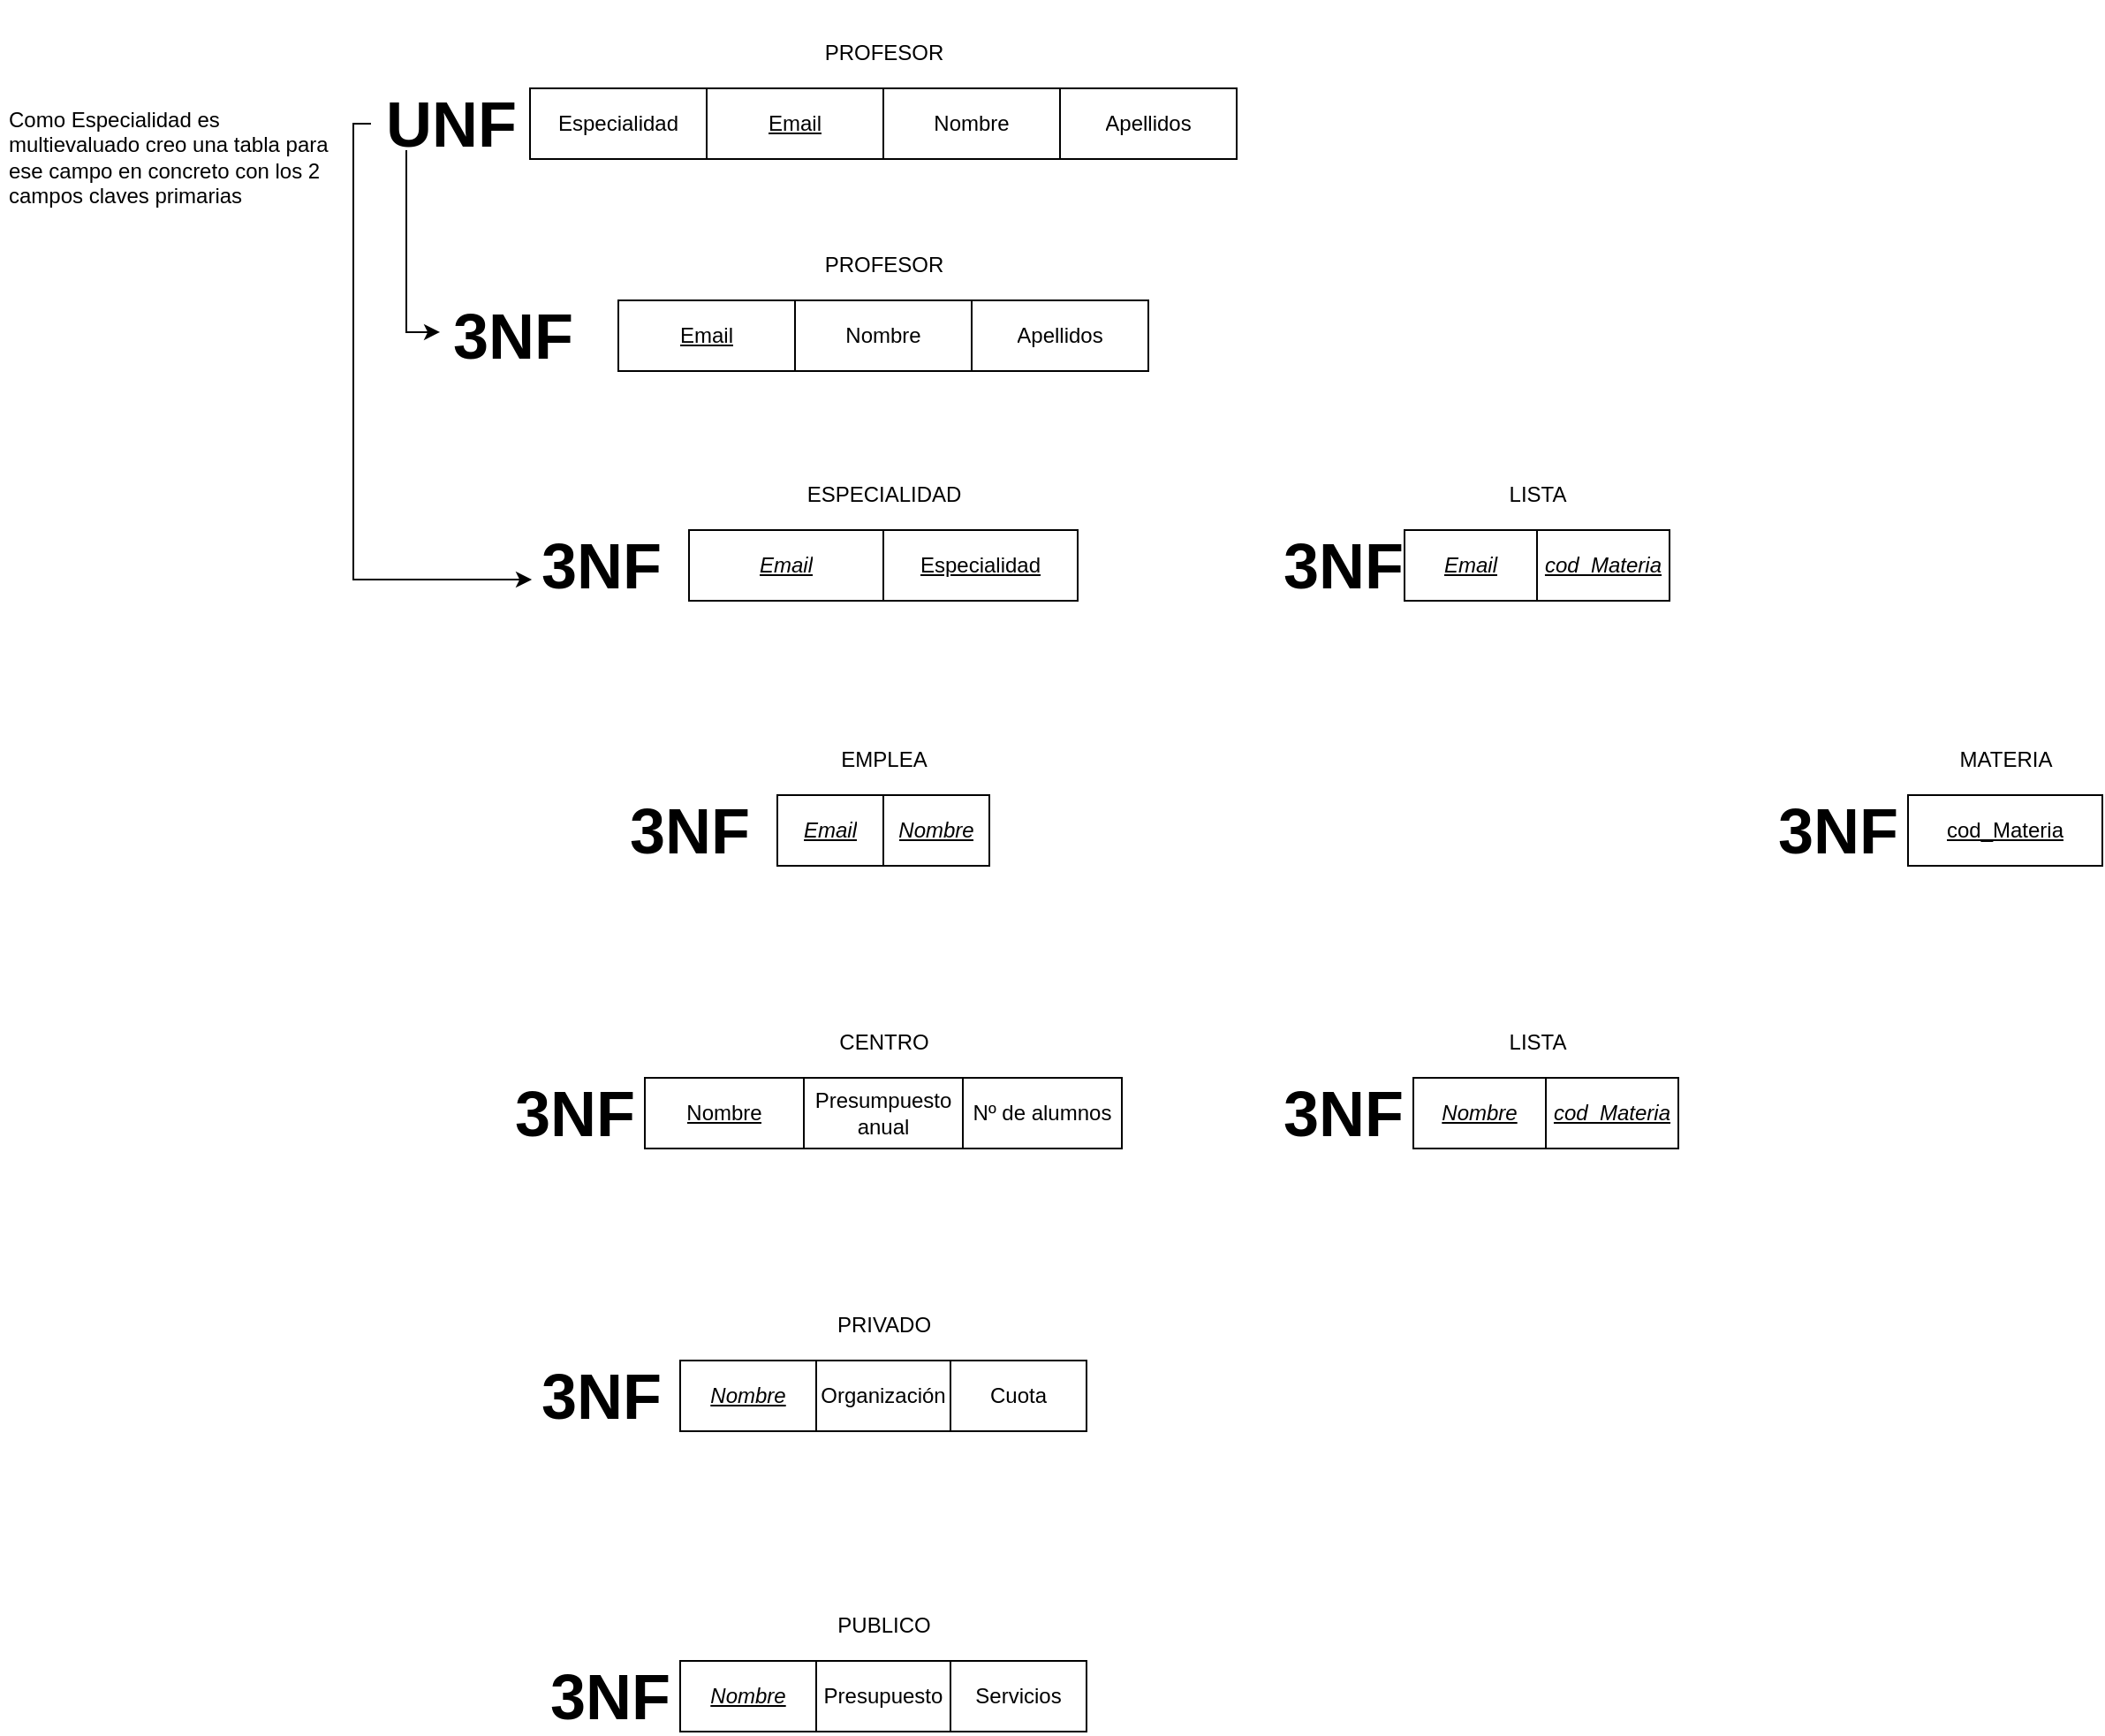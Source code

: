 <mxfile version="14.5.1" type="device"><diagram id="4pAPitH2-6WFroRMAYHO" name="Página-1"><mxGraphModel dx="2908" dy="1174" grid="1" gridSize="10" guides="1" tooltips="1" connect="1" arrows="1" fold="1" page="1" pageScale="1" pageWidth="827" pageHeight="1169" math="0" shadow="0"><root><mxCell id="0"/><mxCell id="1" parent="0"/><mxCell id="1xYmFwgYvqGnRhtM-WN7-1" value="" style="shape=table;html=1;whiteSpace=wrap;startSize=0;container=1;collapsible=0;childLayout=tableLayout;" parent="1" vertex="1"><mxGeometry x="170" y="230" width="300" height="40" as="geometry"/></mxCell><mxCell id="1xYmFwgYvqGnRhtM-WN7-2" value="" style="shape=partialRectangle;html=1;whiteSpace=wrap;collapsible=0;dropTarget=0;pointerEvents=0;fillColor=none;top=0;left=0;bottom=0;right=0;points=[[0,0.5],[1,0.5]];portConstraint=eastwest;" parent="1xYmFwgYvqGnRhtM-WN7-1" vertex="1"><mxGeometry width="300" height="40" as="geometry"/></mxCell><mxCell id="1xYmFwgYvqGnRhtM-WN7-4" value="&lt;u&gt;Email&lt;/u&gt;" style="shape=partialRectangle;html=1;whiteSpace=wrap;connectable=0;overflow=hidden;fillColor=none;top=0;left=0;bottom=0;right=0;" parent="1xYmFwgYvqGnRhtM-WN7-2" vertex="1"><mxGeometry width="100" height="40" as="geometry"/></mxCell><mxCell id="1xYmFwgYvqGnRhtM-WN7-5" value="&lt;span&gt;Nombre&lt;/span&gt;" style="shape=partialRectangle;html=1;whiteSpace=wrap;connectable=0;overflow=hidden;fillColor=none;top=0;left=0;bottom=0;right=0;" parent="1xYmFwgYvqGnRhtM-WN7-2" vertex="1"><mxGeometry x="100" width="100" height="40" as="geometry"/></mxCell><mxCell id="1xYmFwgYvqGnRhtM-WN7-6" value="&lt;span&gt;Apellidos&lt;/span&gt;" style="shape=partialRectangle;html=1;whiteSpace=wrap;connectable=0;overflow=hidden;fillColor=none;top=0;left=0;bottom=0;right=0;" parent="1xYmFwgYvqGnRhtM-WN7-2" vertex="1"><mxGeometry x="200" width="100" height="40" as="geometry"/></mxCell><mxCell id="1xYmFwgYvqGnRhtM-WN7-7" value="PROFESOR" style="text;html=1;align=center;verticalAlign=middle;resizable=0;points=[];autosize=1;" parent="1" vertex="1"><mxGeometry x="280" y="200" width="80" height="20" as="geometry"/></mxCell><mxCell id="1xYmFwgYvqGnRhtM-WN7-8" value="" style="shape=table;html=1;whiteSpace=wrap;startSize=0;container=1;collapsible=0;childLayout=tableLayout;" parent="1" vertex="1"><mxGeometry x="260" y="510" width="120" height="40" as="geometry"/></mxCell><mxCell id="1xYmFwgYvqGnRhtM-WN7-9" value="" style="shape=partialRectangle;html=1;whiteSpace=wrap;collapsible=0;dropTarget=0;pointerEvents=0;fillColor=none;top=0;left=0;bottom=0;right=0;points=[[0,0.5],[1,0.5]];portConstraint=eastwest;" parent="1xYmFwgYvqGnRhtM-WN7-8" vertex="1"><mxGeometry width="120" height="40" as="geometry"/></mxCell><mxCell id="1xYmFwgYvqGnRhtM-WN7-10" value="&lt;u&gt;&lt;i&gt;Email&lt;/i&gt;&lt;/u&gt;" style="shape=partialRectangle;html=1;whiteSpace=wrap;connectable=0;overflow=hidden;fillColor=none;top=0;left=0;bottom=0;right=0;" parent="1xYmFwgYvqGnRhtM-WN7-9" vertex="1"><mxGeometry width="60" height="40" as="geometry"/></mxCell><mxCell id="1xYmFwgYvqGnRhtM-WN7-11" value="&lt;u&gt;&lt;i&gt;Nombre&lt;/i&gt;&lt;/u&gt;" style="shape=partialRectangle;html=1;whiteSpace=wrap;connectable=0;overflow=hidden;fillColor=none;top=0;left=0;bottom=0;right=0;" parent="1xYmFwgYvqGnRhtM-WN7-9" vertex="1"><mxGeometry x="60" width="60" height="40" as="geometry"/></mxCell><mxCell id="1xYmFwgYvqGnRhtM-WN7-12" value="EMPLEA" style="text;html=1;align=center;verticalAlign=middle;resizable=0;points=[];autosize=1;" parent="1" vertex="1"><mxGeometry x="290" y="480" width="60" height="20" as="geometry"/></mxCell><mxCell id="1xYmFwgYvqGnRhtM-WN7-18" value="" style="shape=table;html=1;whiteSpace=wrap;startSize=0;container=1;collapsible=0;childLayout=tableLayout;" parent="1" vertex="1"><mxGeometry x="185" y="670" width="270" height="40" as="geometry"/></mxCell><mxCell id="1xYmFwgYvqGnRhtM-WN7-19" value="" style="shape=partialRectangle;html=1;whiteSpace=wrap;collapsible=0;dropTarget=0;pointerEvents=0;fillColor=none;top=0;left=0;bottom=0;right=0;points=[[0,0.5],[1,0.5]];portConstraint=eastwest;" parent="1xYmFwgYvqGnRhtM-WN7-18" vertex="1"><mxGeometry width="270" height="40" as="geometry"/></mxCell><mxCell id="1xYmFwgYvqGnRhtM-WN7-20" value="&lt;u&gt;Nombre&lt;/u&gt;" style="shape=partialRectangle;html=1;whiteSpace=wrap;connectable=0;overflow=hidden;fillColor=none;top=0;left=0;bottom=0;right=0;" parent="1xYmFwgYvqGnRhtM-WN7-19" vertex="1"><mxGeometry width="90" height="40" as="geometry"/></mxCell><mxCell id="1xYmFwgYvqGnRhtM-WN7-21" value="&lt;span&gt;Presumpuesto anual&lt;/span&gt;" style="shape=partialRectangle;html=1;whiteSpace=wrap;connectable=0;overflow=hidden;fillColor=none;top=0;left=0;bottom=0;right=0;" parent="1xYmFwgYvqGnRhtM-WN7-19" vertex="1"><mxGeometry x="90" width="90" height="40" as="geometry"/></mxCell><mxCell id="1xYmFwgYvqGnRhtM-WN7-22" value="&lt;span&gt;Nº de alumnos&lt;/span&gt;" style="shape=partialRectangle;html=1;whiteSpace=wrap;connectable=0;overflow=hidden;fillColor=none;top=0;left=0;bottom=0;right=0;" parent="1xYmFwgYvqGnRhtM-WN7-19" vertex="1"><mxGeometry x="180" width="90" height="40" as="geometry"/></mxCell><mxCell id="1xYmFwgYvqGnRhtM-WN7-23" value="CENTRO" style="text;html=1;align=center;verticalAlign=middle;resizable=0;points=[];autosize=1;" parent="1" vertex="1"><mxGeometry x="285" y="640" width="70" height="20" as="geometry"/></mxCell><mxCell id="1xYmFwgYvqGnRhtM-WN7-28" value="" style="shape=table;html=1;whiteSpace=wrap;startSize=0;container=1;collapsible=0;childLayout=tableLayout;" parent="1" vertex="1"><mxGeometry x="205" y="830" width="230" height="40" as="geometry"/></mxCell><mxCell id="1xYmFwgYvqGnRhtM-WN7-29" value="" style="shape=partialRectangle;html=1;whiteSpace=wrap;collapsible=0;dropTarget=0;pointerEvents=0;fillColor=none;top=0;left=0;bottom=0;right=0;points=[[0,0.5],[1,0.5]];portConstraint=eastwest;" parent="1xYmFwgYvqGnRhtM-WN7-28" vertex="1"><mxGeometry width="230" height="40" as="geometry"/></mxCell><mxCell id="1xYmFwgYvqGnRhtM-WN7-30" value="&lt;u&gt;&lt;i&gt;Nombre&lt;/i&gt;&lt;/u&gt;" style="shape=partialRectangle;html=1;whiteSpace=wrap;connectable=0;overflow=hidden;fillColor=none;top=0;left=0;bottom=0;right=0;" parent="1xYmFwgYvqGnRhtM-WN7-29" vertex="1"><mxGeometry width="77" height="40" as="geometry"/></mxCell><mxCell id="1xYmFwgYvqGnRhtM-WN7-31" value="&lt;span&gt;Organización&lt;/span&gt;" style="shape=partialRectangle;html=1;whiteSpace=wrap;connectable=0;overflow=hidden;fillColor=none;top=0;left=0;bottom=0;right=0;" parent="1xYmFwgYvqGnRhtM-WN7-29" vertex="1"><mxGeometry x="77" width="76" height="40" as="geometry"/></mxCell><mxCell id="1xYmFwgYvqGnRhtM-WN7-32" value="&lt;span&gt;Cuota&lt;/span&gt;" style="shape=partialRectangle;html=1;whiteSpace=wrap;connectable=0;overflow=hidden;fillColor=none;top=0;left=0;bottom=0;right=0;" parent="1xYmFwgYvqGnRhtM-WN7-29" vertex="1"><mxGeometry x="153" width="77" height="40" as="geometry"/></mxCell><mxCell id="1xYmFwgYvqGnRhtM-WN7-33" value="" style="shape=table;html=1;whiteSpace=wrap;startSize=0;container=1;collapsible=0;childLayout=tableLayout;" parent="1" vertex="1"><mxGeometry x="205" y="1000" width="230" height="40" as="geometry"/></mxCell><mxCell id="1xYmFwgYvqGnRhtM-WN7-34" value="" style="shape=partialRectangle;html=1;whiteSpace=wrap;collapsible=0;dropTarget=0;pointerEvents=0;fillColor=none;top=0;left=0;bottom=0;right=0;points=[[0,0.5],[1,0.5]];portConstraint=eastwest;" parent="1xYmFwgYvqGnRhtM-WN7-33" vertex="1"><mxGeometry width="230" height="40" as="geometry"/></mxCell><mxCell id="1xYmFwgYvqGnRhtM-WN7-35" value="&lt;u&gt;&lt;i&gt;Nombre&lt;/i&gt;&lt;/u&gt;" style="shape=partialRectangle;html=1;whiteSpace=wrap;connectable=0;overflow=hidden;fillColor=none;top=0;left=0;bottom=0;right=0;" parent="1xYmFwgYvqGnRhtM-WN7-34" vertex="1"><mxGeometry width="77" height="40" as="geometry"/></mxCell><mxCell id="1xYmFwgYvqGnRhtM-WN7-36" value="&lt;span&gt;Presupuesto&lt;/span&gt;" style="shape=partialRectangle;html=1;whiteSpace=wrap;connectable=0;overflow=hidden;fillColor=none;top=0;left=0;bottom=0;right=0;" parent="1xYmFwgYvqGnRhtM-WN7-34" vertex="1"><mxGeometry x="77" width="76" height="40" as="geometry"/></mxCell><mxCell id="1xYmFwgYvqGnRhtM-WN7-37" value="&lt;span&gt;Servicios&lt;/span&gt;" style="shape=partialRectangle;html=1;whiteSpace=wrap;connectable=0;overflow=hidden;fillColor=none;top=0;left=0;bottom=0;right=0;" parent="1xYmFwgYvqGnRhtM-WN7-34" vertex="1"><mxGeometry x="153" width="77" height="40" as="geometry"/></mxCell><mxCell id="1xYmFwgYvqGnRhtM-WN7-38" value="PRIVADO" style="text;html=1;align=center;verticalAlign=middle;resizable=0;points=[];autosize=1;" parent="1" vertex="1"><mxGeometry x="285" y="800" width="70" height="20" as="geometry"/></mxCell><mxCell id="1xYmFwgYvqGnRhtM-WN7-39" value="PUBLICO" style="text;html=1;align=center;verticalAlign=middle;resizable=0;points=[];autosize=1;" parent="1" vertex="1"><mxGeometry x="285" y="970" width="70" height="20" as="geometry"/></mxCell><mxCell id="1xYmFwgYvqGnRhtM-WN7-40" value="" style="shape=table;html=1;whiteSpace=wrap;startSize=0;container=1;collapsible=0;childLayout=tableLayout;" parent="1" vertex="1"><mxGeometry x="620" y="670" width="150" height="40" as="geometry"/></mxCell><mxCell id="1xYmFwgYvqGnRhtM-WN7-41" value="" style="shape=partialRectangle;html=1;whiteSpace=wrap;collapsible=0;dropTarget=0;pointerEvents=0;fillColor=none;top=0;left=0;bottom=0;right=0;points=[[0,0.5],[1,0.5]];portConstraint=eastwest;" parent="1xYmFwgYvqGnRhtM-WN7-40" vertex="1"><mxGeometry width="150" height="40" as="geometry"/></mxCell><mxCell id="1xYmFwgYvqGnRhtM-WN7-42" value="&lt;u&gt;&lt;i&gt;Nombre&lt;/i&gt;&lt;/u&gt;" style="shape=partialRectangle;html=1;whiteSpace=wrap;connectable=0;overflow=hidden;fillColor=none;top=0;left=0;bottom=0;right=0;" parent="1xYmFwgYvqGnRhtM-WN7-41" vertex="1"><mxGeometry width="75" height="40" as="geometry"/></mxCell><mxCell id="1xYmFwgYvqGnRhtM-WN7-43" value="&lt;u&gt;&lt;i&gt;cod_Materia&lt;/i&gt;&lt;/u&gt;" style="shape=partialRectangle;html=1;whiteSpace=wrap;connectable=0;overflow=hidden;fillColor=none;top=0;left=0;bottom=0;right=0;" parent="1xYmFwgYvqGnRhtM-WN7-41" vertex="1"><mxGeometry x="75" width="75" height="40" as="geometry"/></mxCell><mxCell id="1xYmFwgYvqGnRhtM-WN7-44" value="LISTA" style="text;html=1;align=center;verticalAlign=middle;resizable=0;points=[];autosize=1;" parent="1" vertex="1"><mxGeometry x="665" y="640" width="50" height="20" as="geometry"/></mxCell><mxCell id="1xYmFwgYvqGnRhtM-WN7-45" value="" style="shape=table;html=1;whiteSpace=wrap;startSize=0;container=1;collapsible=0;childLayout=tableLayout;" parent="1" vertex="1"><mxGeometry x="615" y="360" width="150" height="40" as="geometry"/></mxCell><mxCell id="1xYmFwgYvqGnRhtM-WN7-46" value="" style="shape=partialRectangle;html=1;whiteSpace=wrap;collapsible=0;dropTarget=0;pointerEvents=0;fillColor=none;top=0;left=0;bottom=0;right=0;points=[[0,0.5],[1,0.5]];portConstraint=eastwest;" parent="1xYmFwgYvqGnRhtM-WN7-45" vertex="1"><mxGeometry width="150" height="40" as="geometry"/></mxCell><mxCell id="1xYmFwgYvqGnRhtM-WN7-47" value="&lt;u&gt;&lt;i&gt;Email&lt;/i&gt;&lt;/u&gt;" style="shape=partialRectangle;html=1;whiteSpace=wrap;connectable=0;overflow=hidden;fillColor=none;top=0;left=0;bottom=0;right=0;" parent="1xYmFwgYvqGnRhtM-WN7-46" vertex="1"><mxGeometry width="75" height="40" as="geometry"/></mxCell><mxCell id="1xYmFwgYvqGnRhtM-WN7-48" value="&lt;u&gt;&lt;i&gt;cod_Materia&lt;/i&gt;&lt;/u&gt;" style="shape=partialRectangle;html=1;whiteSpace=wrap;connectable=0;overflow=hidden;fillColor=none;top=0;left=0;bottom=0;right=0;" parent="1xYmFwgYvqGnRhtM-WN7-46" vertex="1"><mxGeometry x="75" width="75" height="40" as="geometry"/></mxCell><mxCell id="1xYmFwgYvqGnRhtM-WN7-49" value="LISTA" style="text;html=1;align=center;verticalAlign=middle;resizable=0;points=[];autosize=1;" parent="1" vertex="1"><mxGeometry x="665" y="330" width="50" height="20" as="geometry"/></mxCell><mxCell id="1xYmFwgYvqGnRhtM-WN7-50" value="" style="shape=table;html=1;whiteSpace=wrap;startSize=0;container=1;collapsible=0;childLayout=tableLayout;" parent="1" vertex="1"><mxGeometry x="900" y="510" width="110" height="40" as="geometry"/></mxCell><mxCell id="1xYmFwgYvqGnRhtM-WN7-51" value="" style="shape=partialRectangle;html=1;whiteSpace=wrap;collapsible=0;dropTarget=0;pointerEvents=0;fillColor=none;top=0;left=0;bottom=0;right=0;points=[[0,0.5],[1,0.5]];portConstraint=eastwest;" parent="1xYmFwgYvqGnRhtM-WN7-50" vertex="1"><mxGeometry width="110" height="40" as="geometry"/></mxCell><mxCell id="1xYmFwgYvqGnRhtM-WN7-52" value="&lt;u&gt;cod_Materia&lt;/u&gt;" style="shape=partialRectangle;html=1;whiteSpace=wrap;connectable=0;overflow=hidden;fillColor=none;top=0;left=0;bottom=0;right=0;" parent="1xYmFwgYvqGnRhtM-WN7-51" vertex="1"><mxGeometry width="110" height="40" as="geometry"/></mxCell><mxCell id="1xYmFwgYvqGnRhtM-WN7-53" value="MATERIA" style="text;html=1;align=center;verticalAlign=middle;resizable=0;points=[];autosize=1;" parent="1" vertex="1"><mxGeometry x="920" y="480" width="70" height="20" as="geometry"/></mxCell><mxCell id="hORxHK5v6Ok6aKlcf32e-1" value="&lt;font style=&quot;font-size: 36px&quot;&gt;&lt;b&gt;3NF&lt;/b&gt;&lt;/font&gt;" style="text;html=1;align=center;verticalAlign=middle;resizable=0;points=[];autosize=1;" vertex="1" parent="1"><mxGeometry x="70" y="235" width="80" height="30" as="geometry"/></mxCell><mxCell id="hORxHK5v6Ok6aKlcf32e-3" value="" style="shape=table;html=1;whiteSpace=wrap;startSize=0;container=1;collapsible=0;childLayout=tableLayout;" vertex="1" parent="1"><mxGeometry x="120" y="110" width="400" height="40" as="geometry"/></mxCell><mxCell id="hORxHK5v6Ok6aKlcf32e-4" value="" style="shape=partialRectangle;html=1;whiteSpace=wrap;collapsible=0;dropTarget=0;pointerEvents=0;fillColor=none;top=0;left=0;bottom=0;right=0;points=[[0,0.5],[1,0.5]];portConstraint=eastwest;" vertex="1" parent="hORxHK5v6Ok6aKlcf32e-3"><mxGeometry width="400" height="40" as="geometry"/></mxCell><mxCell id="hORxHK5v6Ok6aKlcf32e-5" value="&lt;span&gt;Especialidad&lt;/span&gt;" style="shape=partialRectangle;html=1;whiteSpace=wrap;connectable=0;overflow=hidden;fillColor=none;top=0;left=0;bottom=0;right=0;" vertex="1" parent="hORxHK5v6Ok6aKlcf32e-4"><mxGeometry width="100" height="40" as="geometry"/></mxCell><mxCell id="hORxHK5v6Ok6aKlcf32e-6" value="&lt;u&gt;Email&lt;/u&gt;" style="shape=partialRectangle;html=1;whiteSpace=wrap;connectable=0;overflow=hidden;fillColor=none;top=0;left=0;bottom=0;right=0;" vertex="1" parent="hORxHK5v6Ok6aKlcf32e-4"><mxGeometry x="100" width="100" height="40" as="geometry"/></mxCell><mxCell id="hORxHK5v6Ok6aKlcf32e-7" value="&lt;span&gt;Nombre&lt;/span&gt;" style="shape=partialRectangle;html=1;whiteSpace=wrap;connectable=0;overflow=hidden;fillColor=none;top=0;left=0;bottom=0;right=0;" vertex="1" parent="hORxHK5v6Ok6aKlcf32e-4"><mxGeometry x="200" width="100" height="40" as="geometry"/></mxCell><mxCell id="hORxHK5v6Ok6aKlcf32e-8" value="&lt;span&gt;Apellidos&lt;/span&gt;" style="shape=partialRectangle;html=1;whiteSpace=wrap;connectable=0;overflow=hidden;fillColor=none;top=0;left=0;bottom=0;right=0;" vertex="1" parent="hORxHK5v6Ok6aKlcf32e-4"><mxGeometry x="300" width="100" height="40" as="geometry"/></mxCell><mxCell id="hORxHK5v6Ok6aKlcf32e-9" value="PROFESOR" style="text;html=1;align=center;verticalAlign=middle;resizable=0;points=[];autosize=1;" vertex="1" parent="1"><mxGeometry x="280" y="80" width="80" height="20" as="geometry"/></mxCell><mxCell id="hORxHK5v6Ok6aKlcf32e-18" style="edgeStyle=orthogonalEdgeStyle;rounded=0;orthogonalLoop=1;jettySize=auto;html=1;entryX=-0.012;entryY=0.433;entryDx=0;entryDy=0;entryPerimeter=0;" edge="1" parent="1" source="hORxHK5v6Ok6aKlcf32e-10" target="hORxHK5v6Ok6aKlcf32e-1"><mxGeometry relative="1" as="geometry"><Array as="points"><mxPoint x="50" y="248"/></Array></mxGeometry></mxCell><mxCell id="hORxHK5v6Ok6aKlcf32e-19" style="edgeStyle=orthogonalEdgeStyle;rounded=0;orthogonalLoop=1;jettySize=auto;html=1;entryX=0.013;entryY=0.767;entryDx=0;entryDy=0;entryPerimeter=0;" edge="1" parent="1" source="hORxHK5v6Ok6aKlcf32e-10" target="hORxHK5v6Ok6aKlcf32e-17"><mxGeometry relative="1" as="geometry"><Array as="points"><mxPoint x="20" y="130"/><mxPoint x="20" y="388"/></Array></mxGeometry></mxCell><mxCell id="hORxHK5v6Ok6aKlcf32e-10" value="&lt;font style=&quot;font-size: 36px&quot;&gt;&lt;b&gt;UNF&lt;/b&gt;&lt;/font&gt;" style="text;html=1;align=center;verticalAlign=middle;resizable=0;points=[];autosize=1;" vertex="1" parent="1"><mxGeometry x="30" y="115" width="90" height="30" as="geometry"/></mxCell><mxCell id="hORxHK5v6Ok6aKlcf32e-12" value="ESPECIALIDAD" style="text;html=1;align=center;verticalAlign=middle;resizable=0;points=[];autosize=1;" vertex="1" parent="1"><mxGeometry x="270" y="330" width="100" height="20" as="geometry"/></mxCell><mxCell id="hORxHK5v6Ok6aKlcf32e-13" value="" style="shape=table;html=1;whiteSpace=wrap;startSize=0;container=1;collapsible=0;childLayout=tableLayout;" vertex="1" parent="1"><mxGeometry x="210" y="360" width="220" height="40" as="geometry"/></mxCell><mxCell id="hORxHK5v6Ok6aKlcf32e-14" value="" style="shape=partialRectangle;html=1;whiteSpace=wrap;collapsible=0;dropTarget=0;pointerEvents=0;fillColor=none;top=0;left=0;bottom=0;right=0;points=[[0,0.5],[1,0.5]];portConstraint=eastwest;" vertex="1" parent="hORxHK5v6Ok6aKlcf32e-13"><mxGeometry width="220" height="40" as="geometry"/></mxCell><mxCell id="hORxHK5v6Ok6aKlcf32e-15" value="&lt;u&gt;&lt;i&gt;Email&lt;/i&gt;&lt;/u&gt;" style="shape=partialRectangle;html=1;whiteSpace=wrap;connectable=0;overflow=hidden;fillColor=none;top=0;left=0;bottom=0;right=0;" vertex="1" parent="hORxHK5v6Ok6aKlcf32e-14"><mxGeometry width="110" height="40" as="geometry"/></mxCell><mxCell id="hORxHK5v6Ok6aKlcf32e-16" value="&lt;u&gt;Especialidad&lt;/u&gt;" style="shape=partialRectangle;html=1;whiteSpace=wrap;connectable=0;overflow=hidden;fillColor=none;top=0;left=0;bottom=0;right=0;" vertex="1" parent="hORxHK5v6Ok6aKlcf32e-14"><mxGeometry x="110" width="110" height="40" as="geometry"/></mxCell><mxCell id="hORxHK5v6Ok6aKlcf32e-17" value="&lt;font style=&quot;font-size: 36px&quot;&gt;&lt;b&gt;3NF&lt;/b&gt;&lt;/font&gt;" style="text;html=1;align=center;verticalAlign=middle;resizable=0;points=[];autosize=1;" vertex="1" parent="1"><mxGeometry x="120" y="365" width="80" height="30" as="geometry"/></mxCell><mxCell id="hORxHK5v6Ok6aKlcf32e-20" value="&lt;h1&gt;&lt;br&gt;&lt;/h1&gt;&lt;p&gt;Como Especialidad es multievaluado creo una tabla para ese campo en concreto con los 2 campos claves primarias&lt;/p&gt;" style="text;html=1;strokeColor=none;fillColor=none;spacing=5;spacingTop=-20;whiteSpace=wrap;overflow=hidden;rounded=0;" vertex="1" parent="1"><mxGeometry x="-180" y="70" width="190" height="120" as="geometry"/></mxCell><mxCell id="hORxHK5v6Ok6aKlcf32e-21" value="&lt;font style=&quot;font-size: 36px&quot;&gt;&lt;b&gt;3NF&lt;/b&gt;&lt;/font&gt;" style="text;html=1;align=center;verticalAlign=middle;resizable=0;points=[];autosize=1;" vertex="1" parent="1"><mxGeometry x="170" y="515" width="80" height="30" as="geometry"/></mxCell><mxCell id="hORxHK5v6Ok6aKlcf32e-22" value="&lt;font style=&quot;font-size: 36px&quot;&gt;&lt;b&gt;3NF&lt;/b&gt;&lt;/font&gt;" style="text;html=1;align=center;verticalAlign=middle;resizable=0;points=[];autosize=1;" vertex="1" parent="1"><mxGeometry x="105" y="675" width="80" height="30" as="geometry"/></mxCell><mxCell id="hORxHK5v6Ok6aKlcf32e-23" value="&lt;font style=&quot;font-size: 36px&quot;&gt;&lt;b&gt;3NF&lt;/b&gt;&lt;/font&gt;" style="text;html=1;align=center;verticalAlign=middle;resizable=0;points=[];autosize=1;" vertex="1" parent="1"><mxGeometry x="120" y="835" width="80" height="30" as="geometry"/></mxCell><mxCell id="hORxHK5v6Ok6aKlcf32e-24" value="&lt;font style=&quot;font-size: 36px&quot;&gt;&lt;b&gt;3NF&lt;/b&gt;&lt;/font&gt;" style="text;html=1;align=center;verticalAlign=middle;resizable=0;points=[];autosize=1;" vertex="1" parent="1"><mxGeometry x="540" y="675" width="80" height="30" as="geometry"/></mxCell><mxCell id="hORxHK5v6Ok6aKlcf32e-25" value="&lt;font style=&quot;font-size: 36px&quot;&gt;&lt;b&gt;3NF&lt;/b&gt;&lt;/font&gt;" style="text;html=1;align=center;verticalAlign=middle;resizable=0;points=[];autosize=1;" vertex="1" parent="1"><mxGeometry x="540" y="365" width="80" height="30" as="geometry"/></mxCell><mxCell id="hORxHK5v6Ok6aKlcf32e-26" value="&lt;font style=&quot;font-size: 36px&quot;&gt;&lt;b&gt;3NF&lt;/b&gt;&lt;/font&gt;" style="text;html=1;align=center;verticalAlign=middle;resizable=0;points=[];autosize=1;" vertex="1" parent="1"><mxGeometry x="820" y="515" width="80" height="30" as="geometry"/></mxCell><mxCell id="hORxHK5v6Ok6aKlcf32e-27" value="&lt;font style=&quot;font-size: 36px&quot;&gt;&lt;b&gt;3NF&lt;/b&gt;&lt;/font&gt;" style="text;html=1;align=center;verticalAlign=middle;resizable=0;points=[];autosize=1;" vertex="1" parent="1"><mxGeometry x="125" y="1005" width="80" height="30" as="geometry"/></mxCell></root></mxGraphModel></diagram></mxfile>